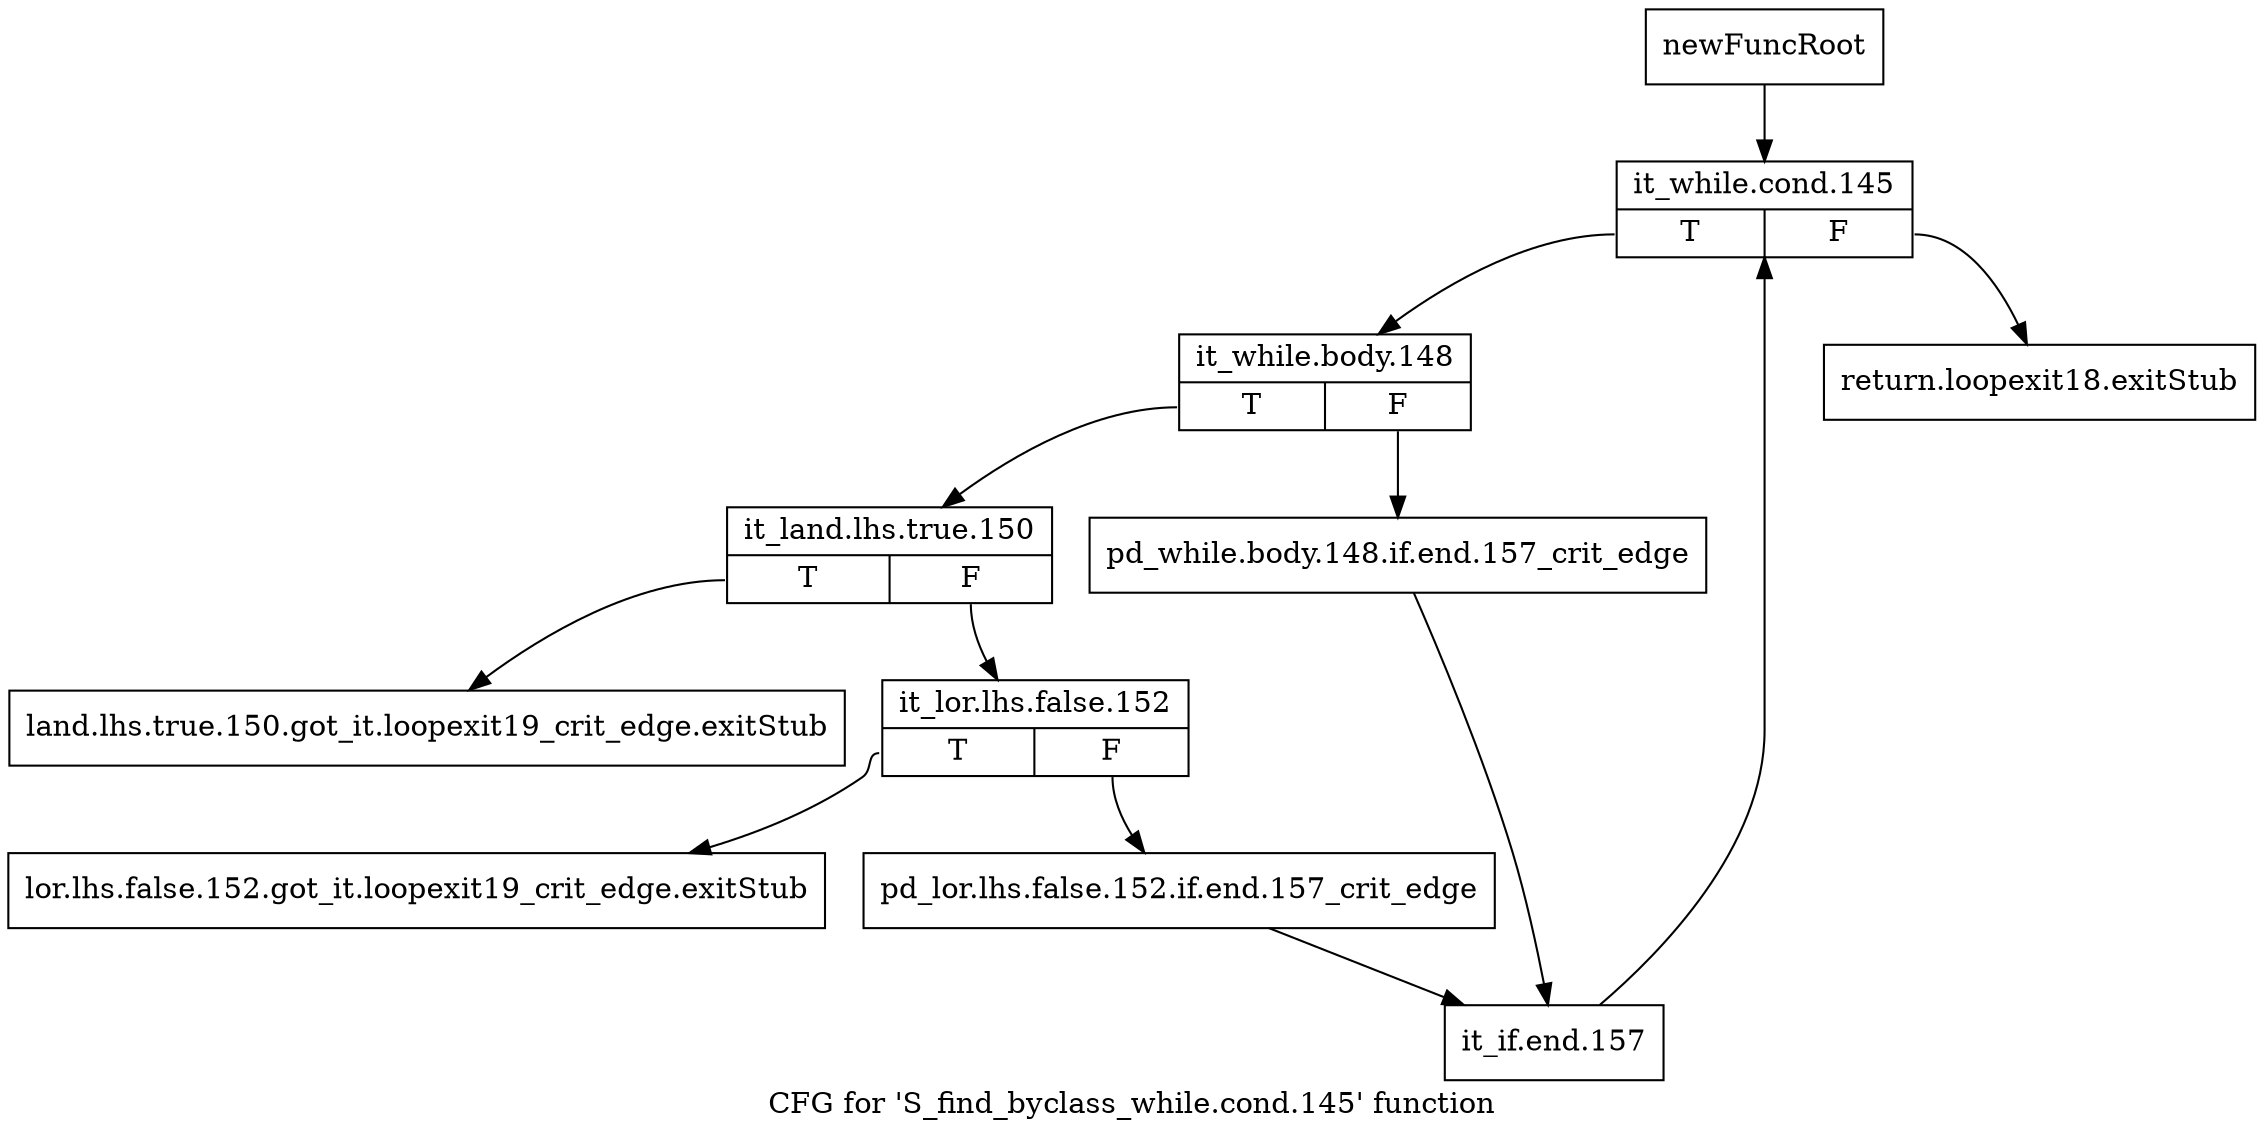 digraph "CFG for 'S_find_byclass_while.cond.145' function" {
	label="CFG for 'S_find_byclass_while.cond.145' function";

	Node0x527da40 [shape=record,label="{newFuncRoot}"];
	Node0x527da40 -> Node0x527db80;
	Node0x527da90 [shape=record,label="{return.loopexit18.exitStub}"];
	Node0x527dae0 [shape=record,label="{land.lhs.true.150.got_it.loopexit19_crit_edge.exitStub}"];
	Node0x527db30 [shape=record,label="{lor.lhs.false.152.got_it.loopexit19_crit_edge.exitStub}"];
	Node0x527db80 [shape=record,label="{it_while.cond.145|{<s0>T|<s1>F}}"];
	Node0x527db80:s0 -> Node0x527ed80;
	Node0x527db80:s1 -> Node0x527da90;
	Node0x527ed80 [shape=record,label="{it_while.body.148|{<s0>T|<s1>F}}"];
	Node0x527ed80:s0 -> Node0x527ee20;
	Node0x527ed80:s1 -> Node0x527edd0;
	Node0x527edd0 [shape=record,label="{pd_while.body.148.if.end.157_crit_edge}"];
	Node0x527edd0 -> Node0x527ef10;
	Node0x527ee20 [shape=record,label="{it_land.lhs.true.150|{<s0>T|<s1>F}}"];
	Node0x527ee20:s0 -> Node0x527dae0;
	Node0x527ee20:s1 -> Node0x527ee70;
	Node0x527ee70 [shape=record,label="{it_lor.lhs.false.152|{<s0>T|<s1>F}}"];
	Node0x527ee70:s0 -> Node0x527db30;
	Node0x527ee70:s1 -> Node0x527eec0;
	Node0x527eec0 [shape=record,label="{pd_lor.lhs.false.152.if.end.157_crit_edge}"];
	Node0x527eec0 -> Node0x527ef10;
	Node0x527ef10 [shape=record,label="{it_if.end.157}"];
	Node0x527ef10 -> Node0x527db80;
}
